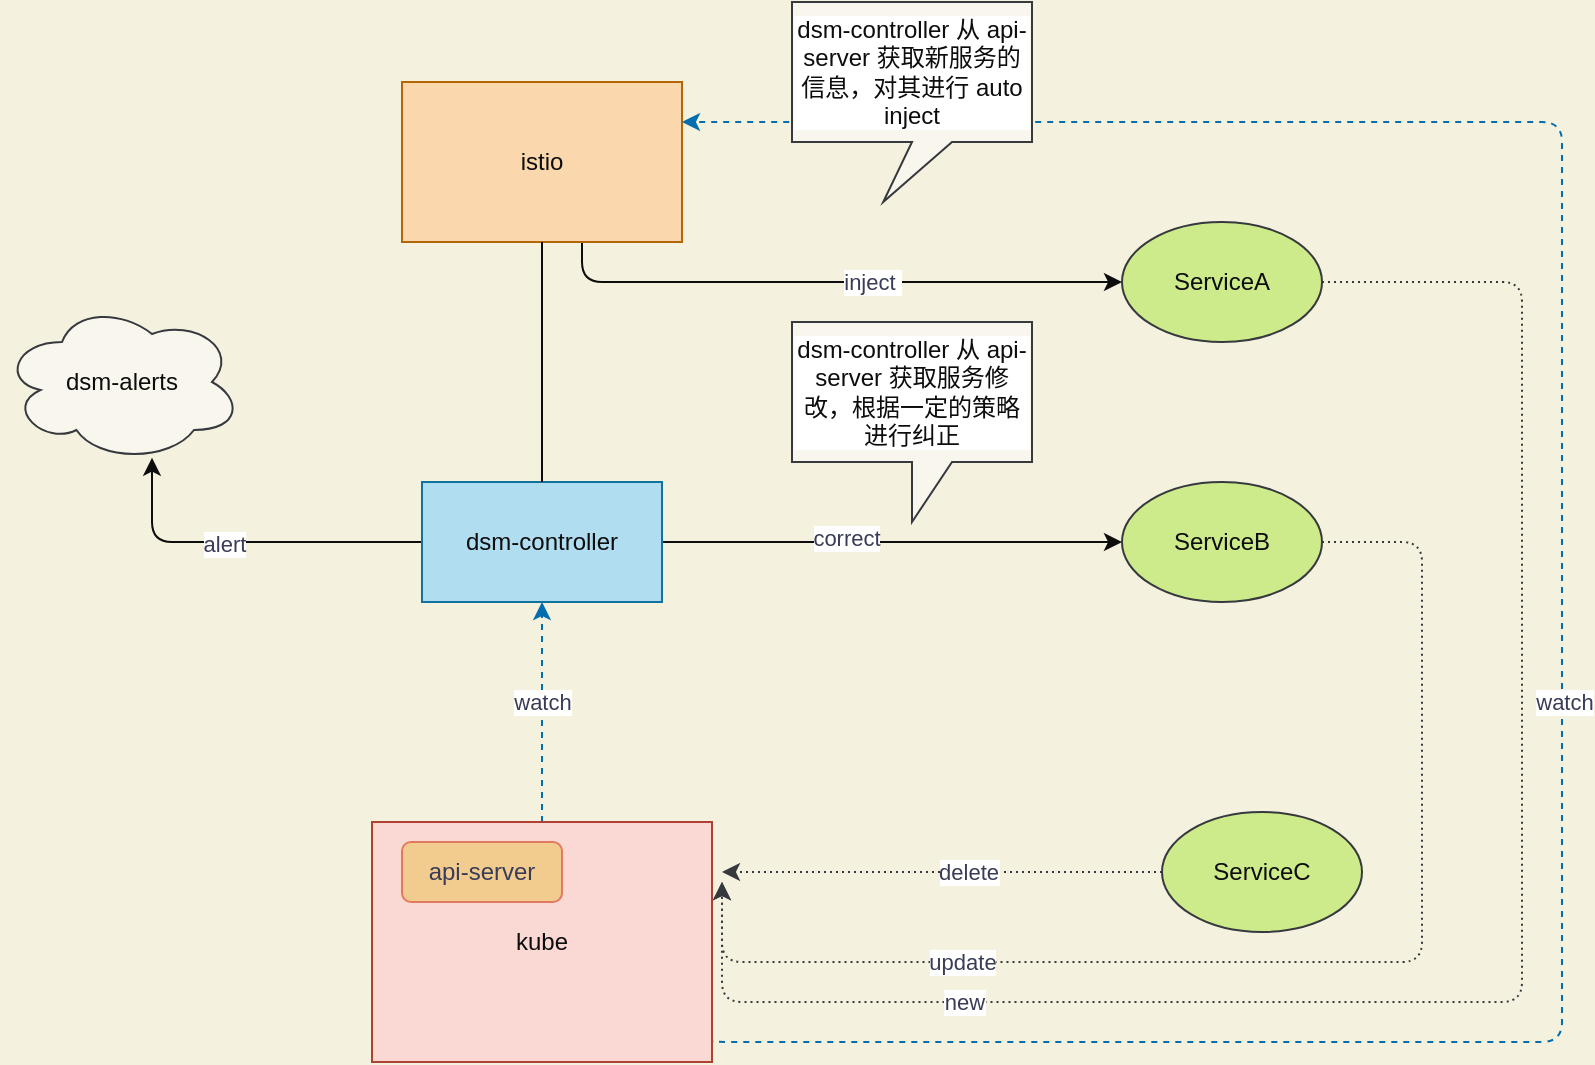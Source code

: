<mxfile>
    <diagram id="oWZs9IFis8sKm6SrSkrU" name="Page-1">
        <mxGraphModel dx="853" dy="779" grid="1" gridSize="10" guides="1" tooltips="1" connect="1" arrows="1" fold="1" page="1" pageScale="1" pageWidth="850" pageHeight="1100" background="#F4F1DE" math="0" shadow="0">
            <root>
                <mxCell id="0"/>
                <mxCell id="1" parent="0"/>
                <mxCell id="15" style="edgeStyle=orthogonalEdgeStyle;curved=0;rounded=1;sketch=0;orthogonalLoop=1;jettySize=auto;html=1;fillColor=#F2CC8F;fontColor=#393C56;entryX=0;entryY=0.5;entryDx=0;entryDy=0;strokeColor=#0D0D0D;" edge="1" parent="1" source="2" target="7">
                    <mxGeometry relative="1" as="geometry">
                        <Array as="points">
                            <mxPoint x="320" y="280"/>
                        </Array>
                    </mxGeometry>
                </mxCell>
                <mxCell id="26" value="&lt;font face=&quot;helvetica&quot;&gt;&lt;span style=&quot;background-color: rgb(255 , 255 , 255)&quot;&gt;inject&amp;nbsp;&lt;/span&gt;&lt;/font&gt;" style="edgeLabel;html=1;align=center;verticalAlign=middle;resizable=0;points=[];fontColor=#393C56;" vertex="1" connectable="0" parent="15">
                    <mxGeometry x="0.136" relative="1" as="geometry">
                        <mxPoint as="offset"/>
                    </mxGeometry>
                </mxCell>
                <mxCell id="2" value="&lt;font color=&quot;#0d0d0d&quot;&gt;istio&lt;/font&gt;" style="rounded=0;whiteSpace=wrap;html=1;sketch=0;strokeColor=#b46504;fillColor=#fad7ac;" vertex="1" parent="1">
                    <mxGeometry x="230" y="180" width="140" height="80" as="geometry"/>
                </mxCell>
                <mxCell id="17" style="edgeStyle=orthogonalEdgeStyle;curved=0;rounded=1;sketch=0;orthogonalLoop=1;jettySize=auto;html=1;fillColor=#F2CC8F;fontColor=#393C56;strokeColor=#0D0D0D;" edge="1" parent="1" source="3" target="5">
                    <mxGeometry relative="1" as="geometry"/>
                </mxCell>
                <mxCell id="27" value="&lt;font face=&quot;helvetica&quot;&gt;&lt;span style=&quot;background-color: rgb(255 , 255 , 255)&quot;&gt;correct&lt;/span&gt;&lt;/font&gt;" style="edgeLabel;html=1;align=center;verticalAlign=middle;resizable=0;points=[];fontColor=#393C56;" vertex="1" connectable="0" parent="17">
                    <mxGeometry x="-0.2" y="2" relative="1" as="geometry">
                        <mxPoint as="offset"/>
                    </mxGeometry>
                </mxCell>
                <mxCell id="28" style="edgeStyle=orthogonalEdgeStyle;curved=0;rounded=1;sketch=0;orthogonalLoop=1;jettySize=auto;html=1;entryX=0.625;entryY=0.973;entryDx=0;entryDy=0;entryPerimeter=0;strokeColor=#0D0D0D;fillColor=#F2CC8F;fontColor=#393C56;" edge="1" parent="1" source="3" target="6">
                    <mxGeometry relative="1" as="geometry"/>
                </mxCell>
                <mxCell id="29" value="&lt;font face=&quot;helvetica&quot;&gt;&lt;span style=&quot;background-color: rgb(255 , 255 , 255)&quot;&gt;alert&lt;/span&gt;&lt;/font&gt;" style="edgeLabel;html=1;align=center;verticalAlign=middle;resizable=0;points=[];fontColor=#393C56;" vertex="1" connectable="0" parent="28">
                    <mxGeometry x="0.118" y="1" relative="1" as="geometry">
                        <mxPoint as="offset"/>
                    </mxGeometry>
                </mxCell>
                <mxCell id="3" value="&lt;font color=&quot;#0d0d0d&quot;&gt;dsm-controller&lt;/font&gt;" style="rounded=0;whiteSpace=wrap;html=1;sketch=0;strokeColor=#10739e;fillColor=#b1ddf0;" vertex="1" parent="1">
                    <mxGeometry x="240" y="380" width="120" height="60" as="geometry"/>
                </mxCell>
                <mxCell id="13" style="edgeStyle=orthogonalEdgeStyle;curved=0;rounded=1;sketch=0;orthogonalLoop=1;jettySize=auto;html=1;entryX=0.5;entryY=1;entryDx=0;entryDy=0;strokeColor=#006EAF;fillColor=#1ba1e2;fontColor=#393C56;dashed=1;" edge="1" parent="1" source="4" target="3">
                    <mxGeometry relative="1" as="geometry"/>
                </mxCell>
                <mxCell id="30" value="&lt;font face=&quot;helvetica&quot;&gt;&lt;span style=&quot;background-color: rgb(255 , 255 , 255)&quot;&gt;watch&lt;/span&gt;&lt;/font&gt;" style="edgeLabel;html=1;align=center;verticalAlign=middle;resizable=0;points=[];fontColor=#393C56;" vertex="1" connectable="0" parent="13">
                    <mxGeometry x="0.094" relative="1" as="geometry">
                        <mxPoint as="offset"/>
                    </mxGeometry>
                </mxCell>
                <mxCell id="14" style="edgeStyle=orthogonalEdgeStyle;curved=0;rounded=1;sketch=0;orthogonalLoop=1;jettySize=auto;html=1;exitX=0.994;exitY=0.899;exitDx=0;exitDy=0;entryX=1;entryY=0.25;entryDx=0;entryDy=0;strokeColor=#006EAF;fillColor=#1ba1e2;fontColor=#393C56;exitPerimeter=0;dashed=1;" edge="1" parent="1" source="4" target="2">
                    <mxGeometry relative="1" as="geometry">
                        <Array as="points">
                            <mxPoint x="385" y="658"/>
                            <mxPoint x="385" y="660"/>
                            <mxPoint x="810" y="660"/>
                            <mxPoint x="810" y="200"/>
                        </Array>
                    </mxGeometry>
                </mxCell>
                <mxCell id="31" value="&lt;font face=&quot;helvetica&quot;&gt;&lt;span style=&quot;background-color: rgb(255 , 255 , 255)&quot;&gt;watch&lt;/span&gt;&lt;/font&gt;" style="edgeLabel;html=1;align=center;verticalAlign=middle;resizable=0;points=[];fontColor=#393C56;" vertex="1" connectable="0" parent="14">
                    <mxGeometry x="-0.65" y="3" relative="1" as="geometry">
                        <mxPoint x="196.12" y="-167" as="offset"/>
                    </mxGeometry>
                </mxCell>
                <mxCell id="4" value="&lt;font color=&quot;#0d0d0d&quot;&gt;kube&lt;/font&gt;" style="rounded=0;whiteSpace=wrap;html=1;sketch=0;strokeColor=#ae4132;fillColor=#fad9d5;" vertex="1" parent="1">
                    <mxGeometry x="215" y="550" width="170" height="120" as="geometry"/>
                </mxCell>
                <mxCell id="20" value="&lt;span style=&quot;color: rgb(57 , 60 , 86) ; font-family: &amp;#34;helvetica&amp;#34; ; font-size: 11px ; font-style: normal ; font-weight: 400 ; letter-spacing: normal ; text-align: center ; text-indent: 0px ; text-transform: none ; word-spacing: 0px ; background-color: rgb(255 , 255 , 255) ; display: inline ; float: none&quot;&gt;update&lt;/span&gt;" style="edgeStyle=orthogonalEdgeStyle;curved=0;rounded=1;sketch=0;orthogonalLoop=1;jettySize=auto;html=1;dashed=1;fillColor=#eeeeee;fontColor=#393C56;strokeColor=#36393d;dashPattern=1 2;" edge="1" parent="1" source="5">
                    <mxGeometry x="0.508" relative="1" as="geometry">
                        <mxPoint x="390" y="580" as="targetPoint"/>
                        <Array as="points">
                            <mxPoint x="740" y="410"/>
                            <mxPoint x="740" y="620"/>
                            <mxPoint x="390" y="620"/>
                        </Array>
                        <mxPoint as="offset"/>
                    </mxGeometry>
                </mxCell>
                <mxCell id="5" value="&lt;font color=&quot;#0d0d0d&quot;&gt;ServiceB&lt;br&gt;&lt;/font&gt;" style="ellipse;whiteSpace=wrap;html=1;rounded=0;sketch=0;strokeColor=#36393d;fillColor=#cdeb8b;" vertex="1" parent="1">
                    <mxGeometry x="590" y="380" width="100" height="60" as="geometry"/>
                </mxCell>
                <mxCell id="6" value="&lt;font color=&quot;#0d0d0d&quot;&gt;dsm-alerts&lt;/font&gt;" style="ellipse;shape=cloud;whiteSpace=wrap;html=1;rounded=0;sketch=0;strokeColor=#36393d;fillColor=#f9f7ed;" vertex="1" parent="1">
                    <mxGeometry x="30" y="290" width="120" height="80" as="geometry"/>
                </mxCell>
                <mxCell id="22" style="edgeStyle=orthogonalEdgeStyle;curved=0;rounded=1;sketch=0;orthogonalLoop=1;jettySize=auto;html=1;exitX=1;exitY=0.5;exitDx=0;exitDy=0;dashed=1;fillColor=#eeeeee;fontColor=#393C56;strokeColor=#36393d;dashPattern=1 2;" edge="1" parent="1" source="7">
                    <mxGeometry relative="1" as="geometry">
                        <mxPoint x="390" y="580" as="targetPoint"/>
                        <Array as="points">
                            <mxPoint x="790" y="280"/>
                            <mxPoint x="790" y="640"/>
                            <mxPoint x="390" y="640"/>
                        </Array>
                    </mxGeometry>
                </mxCell>
                <mxCell id="23" value="new" style="edgeLabel;html=1;align=center;verticalAlign=middle;resizable=0;points=[];fontColor=#393C56;labelBackgroundColor=#FFFFFF;" vertex="1" connectable="0" parent="22">
                    <mxGeometry x="-0.916" y="-3" relative="1" as="geometry">
                        <mxPoint x="-218" y="357" as="offset"/>
                    </mxGeometry>
                </mxCell>
                <mxCell id="7" value="&lt;font color=&quot;#0d0d0d&quot;&gt;ServiceA&lt;br&gt;&lt;/font&gt;" style="ellipse;whiteSpace=wrap;html=1;rounded=0;sketch=0;strokeColor=#36393d;fillColor=#cdeb8b;" vertex="1" parent="1">
                    <mxGeometry x="590" y="250" width="100" height="60" as="geometry"/>
                </mxCell>
                <mxCell id="21" style="edgeStyle=orthogonalEdgeStyle;curved=0;rounded=1;sketch=0;orthogonalLoop=1;jettySize=auto;html=1;exitX=0;exitY=0.5;exitDx=0;exitDy=0;dashed=1;fillColor=#eeeeee;fontColor=#393C56;strokeColor=#36393d;dashPattern=1 2;" edge="1" parent="1" source="8">
                    <mxGeometry relative="1" as="geometry">
                        <mxPoint x="390" y="575" as="targetPoint"/>
                    </mxGeometry>
                </mxCell>
                <mxCell id="32" value="&lt;font face=&quot;helvetica&quot;&gt;&lt;span style=&quot;background-color: rgb(255 , 255 , 255)&quot;&gt;delete&lt;/span&gt;&lt;/font&gt;" style="edgeLabel;html=1;align=center;verticalAlign=middle;resizable=0;points=[];fontColor=#393C56;" vertex="1" connectable="0" parent="21">
                    <mxGeometry x="-0.117" relative="1" as="geometry">
                        <mxPoint as="offset"/>
                    </mxGeometry>
                </mxCell>
                <mxCell id="8" value="&lt;font color=&quot;#0d0d0d&quot;&gt;ServiceC&lt;br&gt;&lt;/font&gt;" style="ellipse;whiteSpace=wrap;html=1;rounded=0;sketch=0;strokeColor=#36393d;fillColor=#cdeb8b;" vertex="1" parent="1">
                    <mxGeometry x="610" y="545" width="100" height="60" as="geometry"/>
                </mxCell>
                <mxCell id="10" value="api-server" style="rounded=1;whiteSpace=wrap;html=1;sketch=0;strokeColor=#E07A5F;fillColor=#F2CC8F;fontColor=#393C56;" vertex="1" parent="1">
                    <mxGeometry x="230" y="560" width="80" height="30" as="geometry"/>
                </mxCell>
                <mxCell id="38" value="&lt;span style=&quot;color: rgb(13 , 13 , 13)&quot;&gt;dsm-controller 从 api-server 获取新服务的信息，对其进行 auto inject&lt;/span&gt;" style="shape=callout;whiteSpace=wrap;html=1;perimeter=calloutPerimeter;rounded=0;labelBackgroundColor=#FFFFFF;sketch=0;strokeColor=#36393d;fillColor=#f9f7ed;position2=0.38;" vertex="1" parent="1">
                    <mxGeometry x="425" y="140" width="120" height="100" as="geometry"/>
                </mxCell>
                <mxCell id="40" value="&lt;span style=&quot;color: rgb(13 , 13 , 13)&quot;&gt;dsm-controller 从 api-server 获取服务修改，根据一定的策略进行纠正&lt;/span&gt;" style="shape=callout;whiteSpace=wrap;html=1;perimeter=calloutPerimeter;rounded=0;labelBackgroundColor=#FFFFFF;sketch=0;strokeColor=#36393d;fillColor=#f9f7ed;" vertex="1" parent="1">
                    <mxGeometry x="425" y="300" width="120" height="100" as="geometry"/>
                </mxCell>
                <mxCell id="54" value="" style="endArrow=none;html=1;fillColor=#F2CC8F;fontColor=#393C56;entryX=0.5;entryY=1;entryDx=0;entryDy=0;exitX=0.5;exitY=0;exitDx=0;exitDy=0;strokeColor=#0D0D0D;" edge="1" parent="1" source="3" target="2">
                    <mxGeometry width="50" height="50" relative="1" as="geometry">
                        <mxPoint x="280" y="370" as="sourcePoint"/>
                        <mxPoint x="330" y="320" as="targetPoint"/>
                    </mxGeometry>
                </mxCell>
            </root>
        </mxGraphModel>
    </diagram>
</mxfile>
